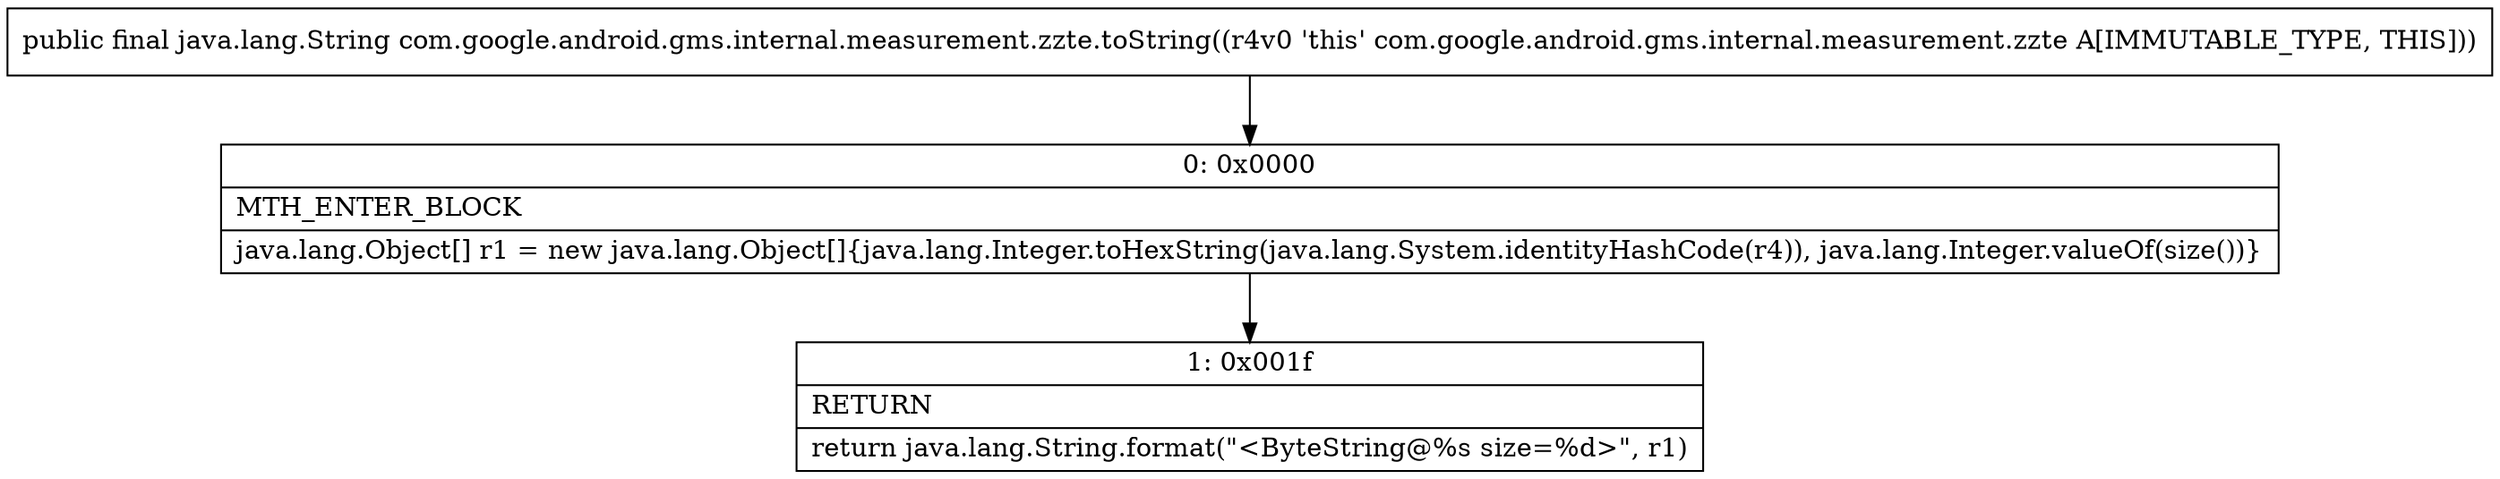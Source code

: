 digraph "CFG forcom.google.android.gms.internal.measurement.zzte.toString()Ljava\/lang\/String;" {
Node_0 [shape=record,label="{0\:\ 0x0000|MTH_ENTER_BLOCK\l|java.lang.Object[] r1 = new java.lang.Object[]\{java.lang.Integer.toHexString(java.lang.System.identityHashCode(r4)), java.lang.Integer.valueOf(size())\}\l}"];
Node_1 [shape=record,label="{1\:\ 0x001f|RETURN\l|return java.lang.String.format(\"\<ByteString@%s size=%d\>\", r1)\l}"];
MethodNode[shape=record,label="{public final java.lang.String com.google.android.gms.internal.measurement.zzte.toString((r4v0 'this' com.google.android.gms.internal.measurement.zzte A[IMMUTABLE_TYPE, THIS])) }"];
MethodNode -> Node_0;
Node_0 -> Node_1;
}

